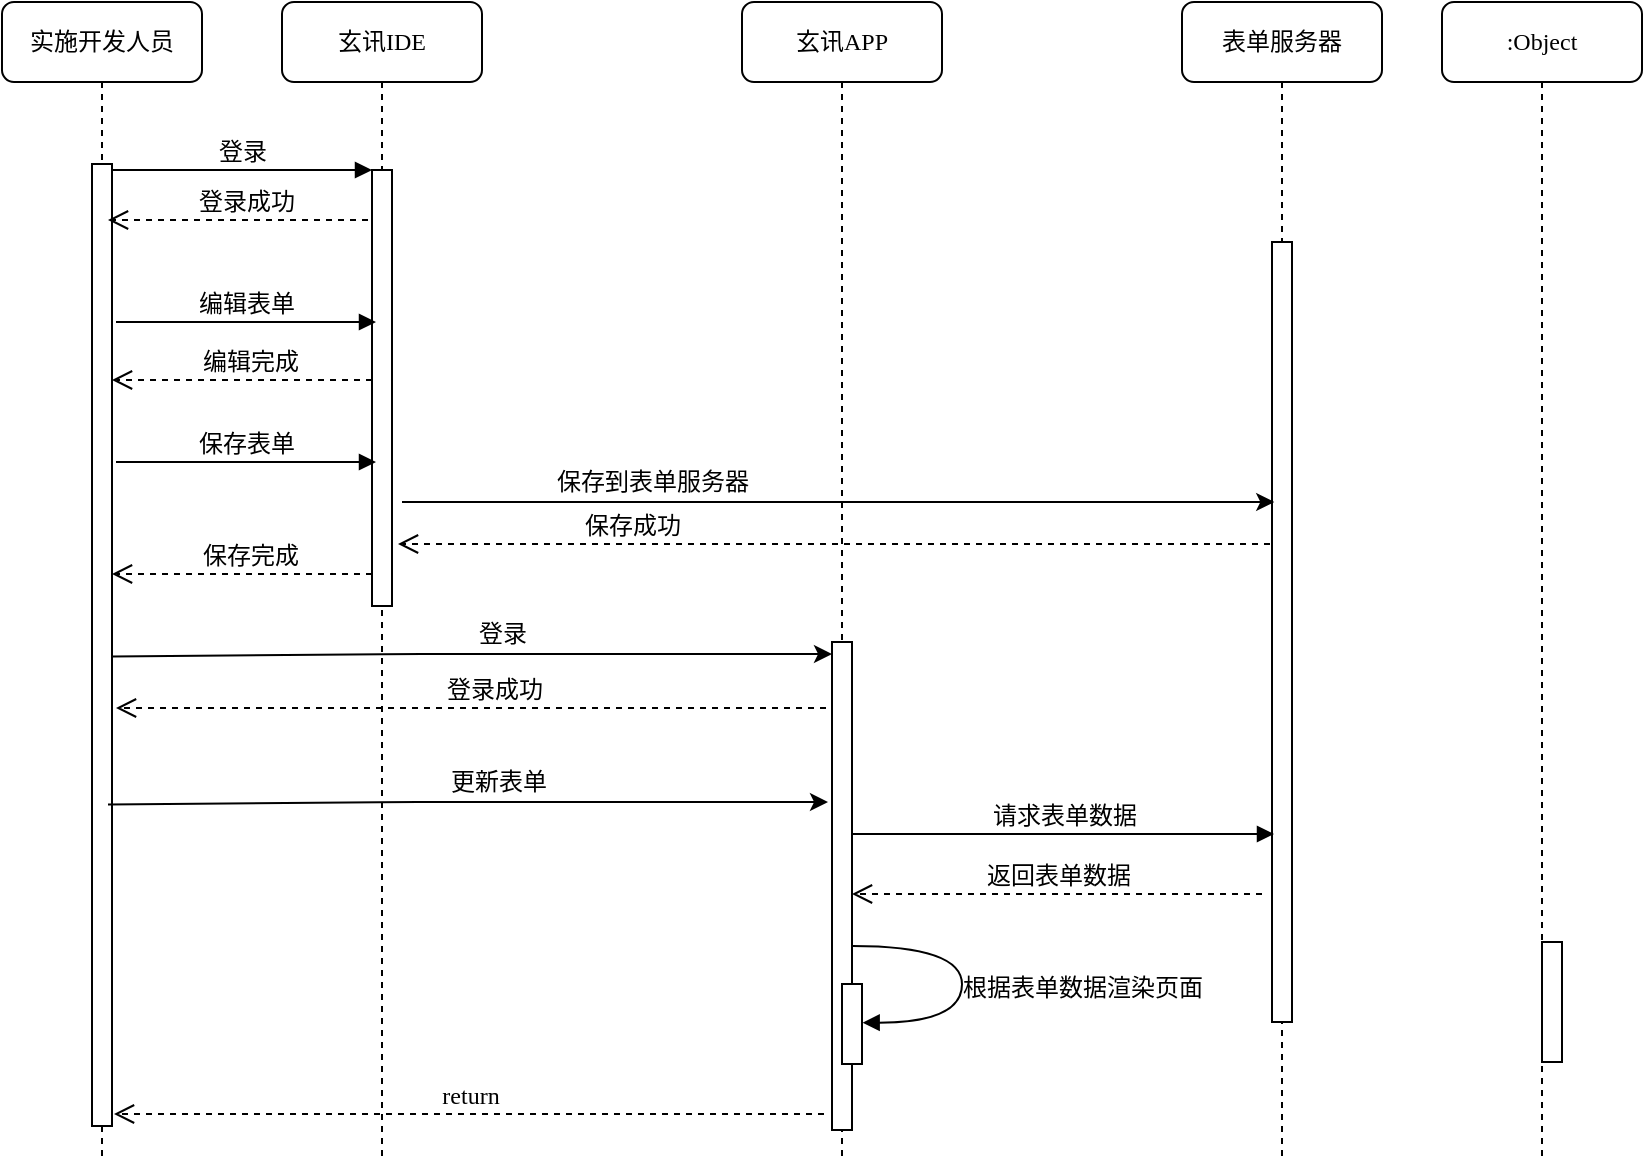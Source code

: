 <mxfile version="15.0.3" type="github"><diagram name="Page-1" id="13e1069c-82ec-6db2-03f1-153e76fe0fe0"><mxGraphModel dx="1281" dy="698" grid="0" gridSize="10" guides="1" tooltips="1" connect="1" arrows="1" fold="1" page="1" pageScale="1" pageWidth="1100" pageHeight="850" background="none" math="0" shadow="0"><root><mxCell id="0"/><mxCell id="1" parent="0"/><mxCell id="7baba1c4bc27f4b0-2" value="玄讯IDE" style="shape=umlLifeline;perimeter=lifelinePerimeter;whiteSpace=wrap;html=1;container=1;collapsible=0;recursiveResize=0;outlineConnect=0;rounded=1;shadow=0;comic=0;labelBackgroundColor=none;strokeWidth=1;fontFamily=Verdana;fontSize=12;align=center;" parent="1" vertex="1"><mxGeometry x="240" y="80" width="100" height="580" as="geometry"/></mxCell><mxCell id="7baba1c4bc27f4b0-10" value="" style="html=1;points=[];perimeter=orthogonalPerimeter;rounded=0;shadow=0;comic=0;labelBackgroundColor=none;strokeWidth=1;fontFamily=Verdana;fontSize=12;align=center;" parent="7baba1c4bc27f4b0-2" vertex="1"><mxGeometry x="45" y="84" width="10" height="218" as="geometry"/></mxCell><mxCell id="7baba1c4bc27f4b0-3" value="表单服务器" style="shape=umlLifeline;perimeter=lifelinePerimeter;whiteSpace=wrap;html=1;container=1;collapsible=0;recursiveResize=0;outlineConnect=0;rounded=1;shadow=0;comic=0;labelBackgroundColor=none;strokeWidth=1;fontFamily=Verdana;fontSize=12;align=center;" parent="1" vertex="1"><mxGeometry x="690" y="80" width="100" height="580" as="geometry"/></mxCell><mxCell id="7baba1c4bc27f4b0-13" value="" style="html=1;points=[];perimeter=orthogonalPerimeter;rounded=0;shadow=0;comic=0;labelBackgroundColor=none;strokeWidth=1;fontFamily=Verdana;fontSize=12;align=center;" parent="7baba1c4bc27f4b0-3" vertex="1"><mxGeometry x="45" y="120" width="10" height="390" as="geometry"/></mxCell><mxCell id="7baba1c4bc27f4b0-4" value="玄讯APP" style="shape=umlLifeline;perimeter=lifelinePerimeter;whiteSpace=wrap;html=1;container=1;collapsible=0;recursiveResize=0;outlineConnect=0;rounded=1;shadow=0;comic=0;labelBackgroundColor=none;strokeWidth=1;fontFamily=Verdana;fontSize=12;align=center;" parent="1" vertex="1"><mxGeometry x="470" y="80" width="100" height="580" as="geometry"/></mxCell><mxCell id="7baba1c4bc27f4b0-6" value=":Object" style="shape=umlLifeline;perimeter=lifelinePerimeter;whiteSpace=wrap;html=1;container=1;collapsible=0;recursiveResize=0;outlineConnect=0;rounded=1;shadow=0;comic=0;labelBackgroundColor=none;strokeWidth=1;fontFamily=Verdana;fontSize=12;align=center;" parent="1" vertex="1"><mxGeometry x="820" y="80" width="100" height="580" as="geometry"/></mxCell><mxCell id="7baba1c4bc27f4b0-8" value="实施开发人员" style="shape=umlLifeline;perimeter=lifelinePerimeter;whiteSpace=wrap;html=1;container=1;collapsible=0;recursiveResize=0;outlineConnect=0;rounded=1;shadow=0;comic=0;labelBackgroundColor=none;strokeWidth=1;fontFamily=Verdana;fontSize=12;align=center;" parent="1" vertex="1"><mxGeometry x="100" y="80" width="100" height="580" as="geometry"/></mxCell><mxCell id="7baba1c4bc27f4b0-9" value="" style="html=1;points=[];perimeter=orthogonalPerimeter;rounded=0;shadow=0;comic=0;labelBackgroundColor=none;strokeWidth=1;fontFamily=Verdana;fontSize=12;align=center;" parent="7baba1c4bc27f4b0-8" vertex="1"><mxGeometry x="45" y="81" width="10" height="481" as="geometry"/></mxCell><mxCell id="7baba1c4bc27f4b0-16" value="" style="html=1;points=[];perimeter=orthogonalPerimeter;rounded=0;shadow=0;comic=0;labelBackgroundColor=none;strokeWidth=1;fontFamily=Verdana;fontSize=12;align=center;" parent="1" vertex="1"><mxGeometry x="515" y="400" width="10" height="244" as="geometry"/></mxCell><mxCell id="7baba1c4bc27f4b0-20" value="请求表单数据" style="html=1;verticalAlign=bottom;endArrow=block;labelBackgroundColor=none;fontFamily=Verdana;fontSize=12;edgeStyle=elbowEdgeStyle;elbow=vertical;entryX=0.1;entryY=0.641;entryDx=0;entryDy=0;entryPerimeter=0;" parent="1" edge="1"><mxGeometry relative="1" as="geometry"><mxPoint x="525" y="496" as="sourcePoint"/><mxPoint x="736" y="495.99" as="targetPoint"/><Array as="points"><mxPoint x="590" y="496"/></Array></mxGeometry></mxCell><mxCell id="7baba1c4bc27f4b0-21" value="返回表单数据" style="html=1;verticalAlign=bottom;endArrow=open;dashed=1;endSize=8;labelBackgroundColor=none;fontFamily=Verdana;fontSize=12;edgeStyle=elbowEdgeStyle;elbow=vertical;" parent="1" edge="1"><mxGeometry relative="1" as="geometry"><mxPoint x="525" y="526" as="targetPoint"/><Array as="points"><mxPoint x="600" y="526"/><mxPoint x="630" y="526"/></Array><mxPoint x="730" y="526" as="sourcePoint"/></mxGeometry></mxCell><mxCell id="7baba1c4bc27f4b0-28" value="" style="html=1;points=[];perimeter=orthogonalPerimeter;rounded=0;shadow=0;comic=0;labelBackgroundColor=none;strokeWidth=1;fontFamily=Verdana;fontSize=12;align=center;" parent="1" vertex="1"><mxGeometry x="870" y="550" width="10" height="60" as="geometry"/></mxCell><mxCell id="7baba1c4bc27f4b0-11" value="登录" style="html=1;verticalAlign=bottom;endArrow=block;entryX=0;entryY=0;labelBackgroundColor=none;fontFamily=Verdana;fontSize=12;edgeStyle=elbowEdgeStyle;elbow=vertical;" parent="1" source="7baba1c4bc27f4b0-9" target="7baba1c4bc27f4b0-10" edge="1"><mxGeometry relative="1" as="geometry"><mxPoint x="220" y="190" as="sourcePoint"/></mxGeometry></mxCell><mxCell id="z9SZuwFWn_q7A0bSs1qe-1" value="" style="endArrow=classic;html=1;" parent="1" edge="1"><mxGeometry width="50" height="50" relative="1" as="geometry"><mxPoint x="300" y="330" as="sourcePoint"/><mxPoint x="736.13" y="330" as="targetPoint"/><Array as="points"><mxPoint x="598.88" y="330"/><mxPoint x="718.88" y="330"/><mxPoint x="728.88" y="330"/></Array></mxGeometry></mxCell><mxCell id="z9SZuwFWn_q7A0bSs1qe-2" value="保存到表单服务器" style="text;html=1;align=center;verticalAlign=middle;resizable=0;points=[];autosize=1;strokeColor=none;" parent="1" vertex="1"><mxGeometry x="370" y="310" width="110" height="20" as="geometry"/></mxCell><mxCell id="z9SZuwFWn_q7A0bSs1qe-7" value="" style="endArrow=classic;html=1;exitX=1;exitY=0.589;exitDx=0;exitDy=0;exitPerimeter=0;entryX=0;entryY=0.433;entryDx=0;entryDy=0;entryPerimeter=0;" parent="1" edge="1"><mxGeometry width="50" height="50" relative="1" as="geometry"><mxPoint x="155" y="407.22" as="sourcePoint"/><mxPoint x="515" y="406.0" as="targetPoint"/><Array as="points"><mxPoint x="300" y="406.06"/><mxPoint x="380" y="406.06"/><mxPoint x="400" y="406.06"/></Array></mxGeometry></mxCell><mxCell id="z9SZuwFWn_q7A0bSs1qe-8" value="登录" style="text;html=1;align=center;verticalAlign=middle;resizable=0;points=[];autosize=1;strokeColor=none;" parent="1" vertex="1"><mxGeometry x="330" y="386" width="40" height="20" as="geometry"/></mxCell><mxCell id="z9SZuwFWn_q7A0bSs1qe-9" value="" style="html=1;points=[];perimeter=orthogonalPerimeter;rounded=0;shadow=0;comic=0;labelBackgroundColor=none;strokeWidth=1;fontFamily=Verdana;fontSize=12;align=center;" parent="1" vertex="1"><mxGeometry x="520" y="571" width="10" height="40" as="geometry"/></mxCell><mxCell id="z9SZuwFWn_q7A0bSs1qe-10" value="根据表单数据渲染页面" style="html=1;verticalAlign=bottom;endArrow=block;labelBackgroundColor=none;fontFamily=Verdana;fontSize=12;elbow=vertical;edgeStyle=orthogonalEdgeStyle;curved=1;entryX=1;entryY=0.286;entryPerimeter=0;exitX=1.038;exitY=0.345;exitPerimeter=0;" parent="1" edge="1"><mxGeometry x="0.187" y="60" relative="1" as="geometry"><mxPoint x="525.333" y="552" as="sourcePoint"/><mxPoint x="530.333" y="590.333" as="targetPoint"/><Array as="points"><mxPoint x="580" y="552"/><mxPoint x="580" y="590"/></Array><mxPoint as="offset"/></mxGeometry></mxCell><mxCell id="z9SZuwFWn_q7A0bSs1qe-11" value="return" style="html=1;verticalAlign=bottom;endArrow=open;dashed=1;endSize=8;labelBackgroundColor=none;fontFamily=Verdana;fontSize=12;edgeStyle=elbowEdgeStyle;elbow=vertical;" parent="1" edge="1"><mxGeometry relative="1" as="geometry"><mxPoint x="156" y="636" as="targetPoint"/><Array as="points"><mxPoint x="381" y="636"/><mxPoint x="411" y="636"/></Array><mxPoint x="511" y="636" as="sourcePoint"/></mxGeometry></mxCell><mxCell id="HDFiRg4dBoviC3y33ohw-1" value="登录成功" style="html=1;verticalAlign=bottom;endArrow=open;dashed=1;endSize=8;labelBackgroundColor=none;fontFamily=Verdana;fontSize=12;edgeStyle=elbowEdgeStyle;elbow=vertical;" edge="1" parent="1"><mxGeometry x="-0.065" relative="1" as="geometry"><mxPoint x="157" y="433" as="targetPoint"/><Array as="points"><mxPoint x="382" y="433"/><mxPoint x="412" y="433"/></Array><mxPoint x="512" y="433" as="sourcePoint"/><mxPoint as="offset"/></mxGeometry></mxCell><mxCell id="HDFiRg4dBoviC3y33ohw-2" value="" style="endArrow=classic;html=1;exitX=1;exitY=0.589;exitDx=0;exitDy=0;exitPerimeter=0;entryX=0;entryY=0.433;entryDx=0;entryDy=0;entryPerimeter=0;" edge="1" parent="1"><mxGeometry width="50" height="50" relative="1" as="geometry"><mxPoint x="153" y="481.22" as="sourcePoint"/><mxPoint x="513" y="480" as="targetPoint"/><Array as="points"><mxPoint x="298" y="480.06"/><mxPoint x="378" y="480.06"/><mxPoint x="398" y="480.06"/></Array></mxGeometry></mxCell><mxCell id="HDFiRg4dBoviC3y33ohw-3" value="更新表单" style="text;html=1;align=center;verticalAlign=middle;resizable=0;points=[];autosize=1;strokeColor=none;" vertex="1" parent="1"><mxGeometry x="319" y="461" width="58" height="18" as="geometry"/></mxCell><mxCell id="HDFiRg4dBoviC3y33ohw-4" value="登录成功" style="html=1;verticalAlign=bottom;endArrow=open;dashed=1;endSize=8;labelBackgroundColor=none;fontFamily=Verdana;fontSize=12;edgeStyle=elbowEdgeStyle;elbow=vertical;" edge="1" parent="1"><mxGeometry x="-0.065" relative="1" as="geometry"><mxPoint x="153" y="189" as="targetPoint"/><Array as="points"><mxPoint x="153" y="189"/><mxPoint x="183" y="189"/></Array><mxPoint x="283" y="189" as="sourcePoint"/><mxPoint as="offset"/></mxGeometry></mxCell><mxCell id="HDFiRg4dBoviC3y33ohw-5" value="编辑表单" style="html=1;verticalAlign=bottom;endArrow=block;entryX=0;entryY=0;labelBackgroundColor=none;fontFamily=Verdana;fontSize=12;edgeStyle=elbowEdgeStyle;elbow=vertical;" edge="1" parent="1"><mxGeometry relative="1" as="geometry"><mxPoint x="157" y="240" as="sourcePoint"/><mxPoint x="287" y="240.0" as="targetPoint"/></mxGeometry></mxCell><mxCell id="HDFiRg4dBoviC3y33ohw-6" value="编辑完成" style="html=1;verticalAlign=bottom;endArrow=open;dashed=1;endSize=8;labelBackgroundColor=none;fontFamily=Verdana;fontSize=12;edgeStyle=elbowEdgeStyle;elbow=horizontal;" edge="1" parent="1"><mxGeometry x="-0.065" relative="1" as="geometry"><mxPoint x="155" y="269" as="targetPoint"/><Array as="points"><mxPoint x="155" y="269"/><mxPoint x="185" y="269"/></Array><mxPoint x="285" y="269" as="sourcePoint"/><mxPoint as="offset"/></mxGeometry></mxCell><mxCell id="HDFiRg4dBoviC3y33ohw-7" value="保存表单" style="html=1;verticalAlign=bottom;endArrow=block;entryX=0;entryY=0;labelBackgroundColor=none;fontFamily=Verdana;fontSize=12;edgeStyle=elbowEdgeStyle;elbow=vertical;" edge="1" parent="1"><mxGeometry relative="1" as="geometry"><mxPoint x="157" y="310" as="sourcePoint"/><mxPoint x="287" y="310.0" as="targetPoint"/></mxGeometry></mxCell><mxCell id="HDFiRg4dBoviC3y33ohw-8" value="保存完成" style="html=1;verticalAlign=bottom;endArrow=open;dashed=1;endSize=8;labelBackgroundColor=none;fontFamily=Verdana;fontSize=12;edgeStyle=elbowEdgeStyle;elbow=horizontal;" edge="1" parent="1"><mxGeometry x="-0.065" relative="1" as="geometry"><mxPoint x="155" y="366" as="targetPoint"/><Array as="points"><mxPoint x="155" y="366"/><mxPoint x="185" y="366"/></Array><mxPoint x="285" y="366" as="sourcePoint"/><mxPoint as="offset"/></mxGeometry></mxCell><mxCell id="HDFiRg4dBoviC3y33ohw-9" value="保存成功" style="html=1;verticalAlign=bottom;endArrow=open;dashed=1;endSize=8;labelBackgroundColor=none;fontFamily=Verdana;fontSize=12;edgeStyle=elbowEdgeStyle;elbow=horizontal;" edge="1" parent="1"><mxGeometry x="0.463" relative="1" as="geometry"><mxPoint x="298" y="351" as="targetPoint"/><Array as="points"><mxPoint x="298" y="351"/><mxPoint x="328" y="351"/></Array><mxPoint x="734" y="351" as="sourcePoint"/><mxPoint as="offset"/></mxGeometry></mxCell></root></mxGraphModel></diagram></mxfile>